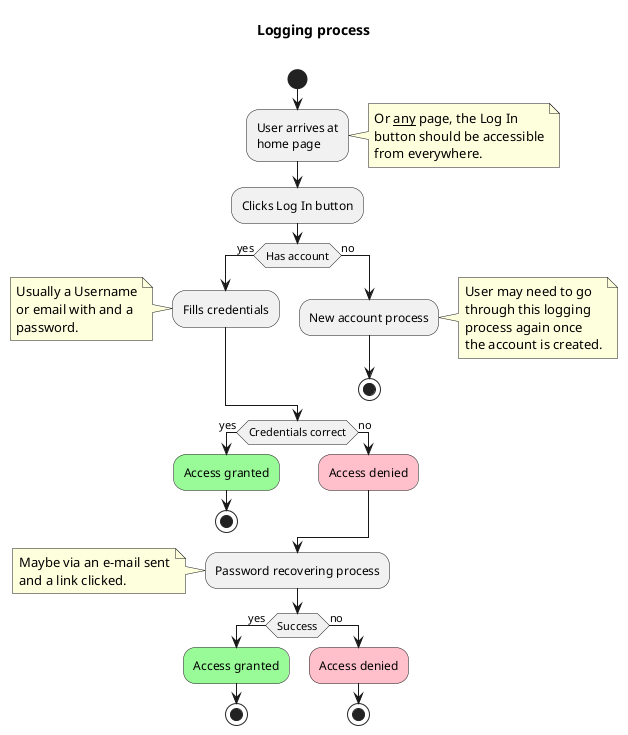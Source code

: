 @startuml
title "Logging process\n"

start
:User arrives at
home page;
note right
    Or __any__ page, the Log In
    button should be accessible
    from everywhere.
end note
:Clicks Log In button;
if (Has account) then (yes)
    :Fills credentials;
    note left
        Usually a Username
        or email with and a
        password.
    end note
else (no)
    :New account process;
    note right
        User may need to go
        through this logging
        process again once
        the account is created.
    end note
    stop
endif 
if (Credentials correct) then (yes)
    #palegreen:Access granted;
    stop
else (no)
    #pink:Access denied;
endif
:Password recovering process;
note left
    Maybe via an e-mail sent
    and a link clicked.
end note
if (Success) then (yes)
    #palegreen:Access granted;
    stop
else (no)
    #pink:Access denied;
    stop
endif


@enduml

